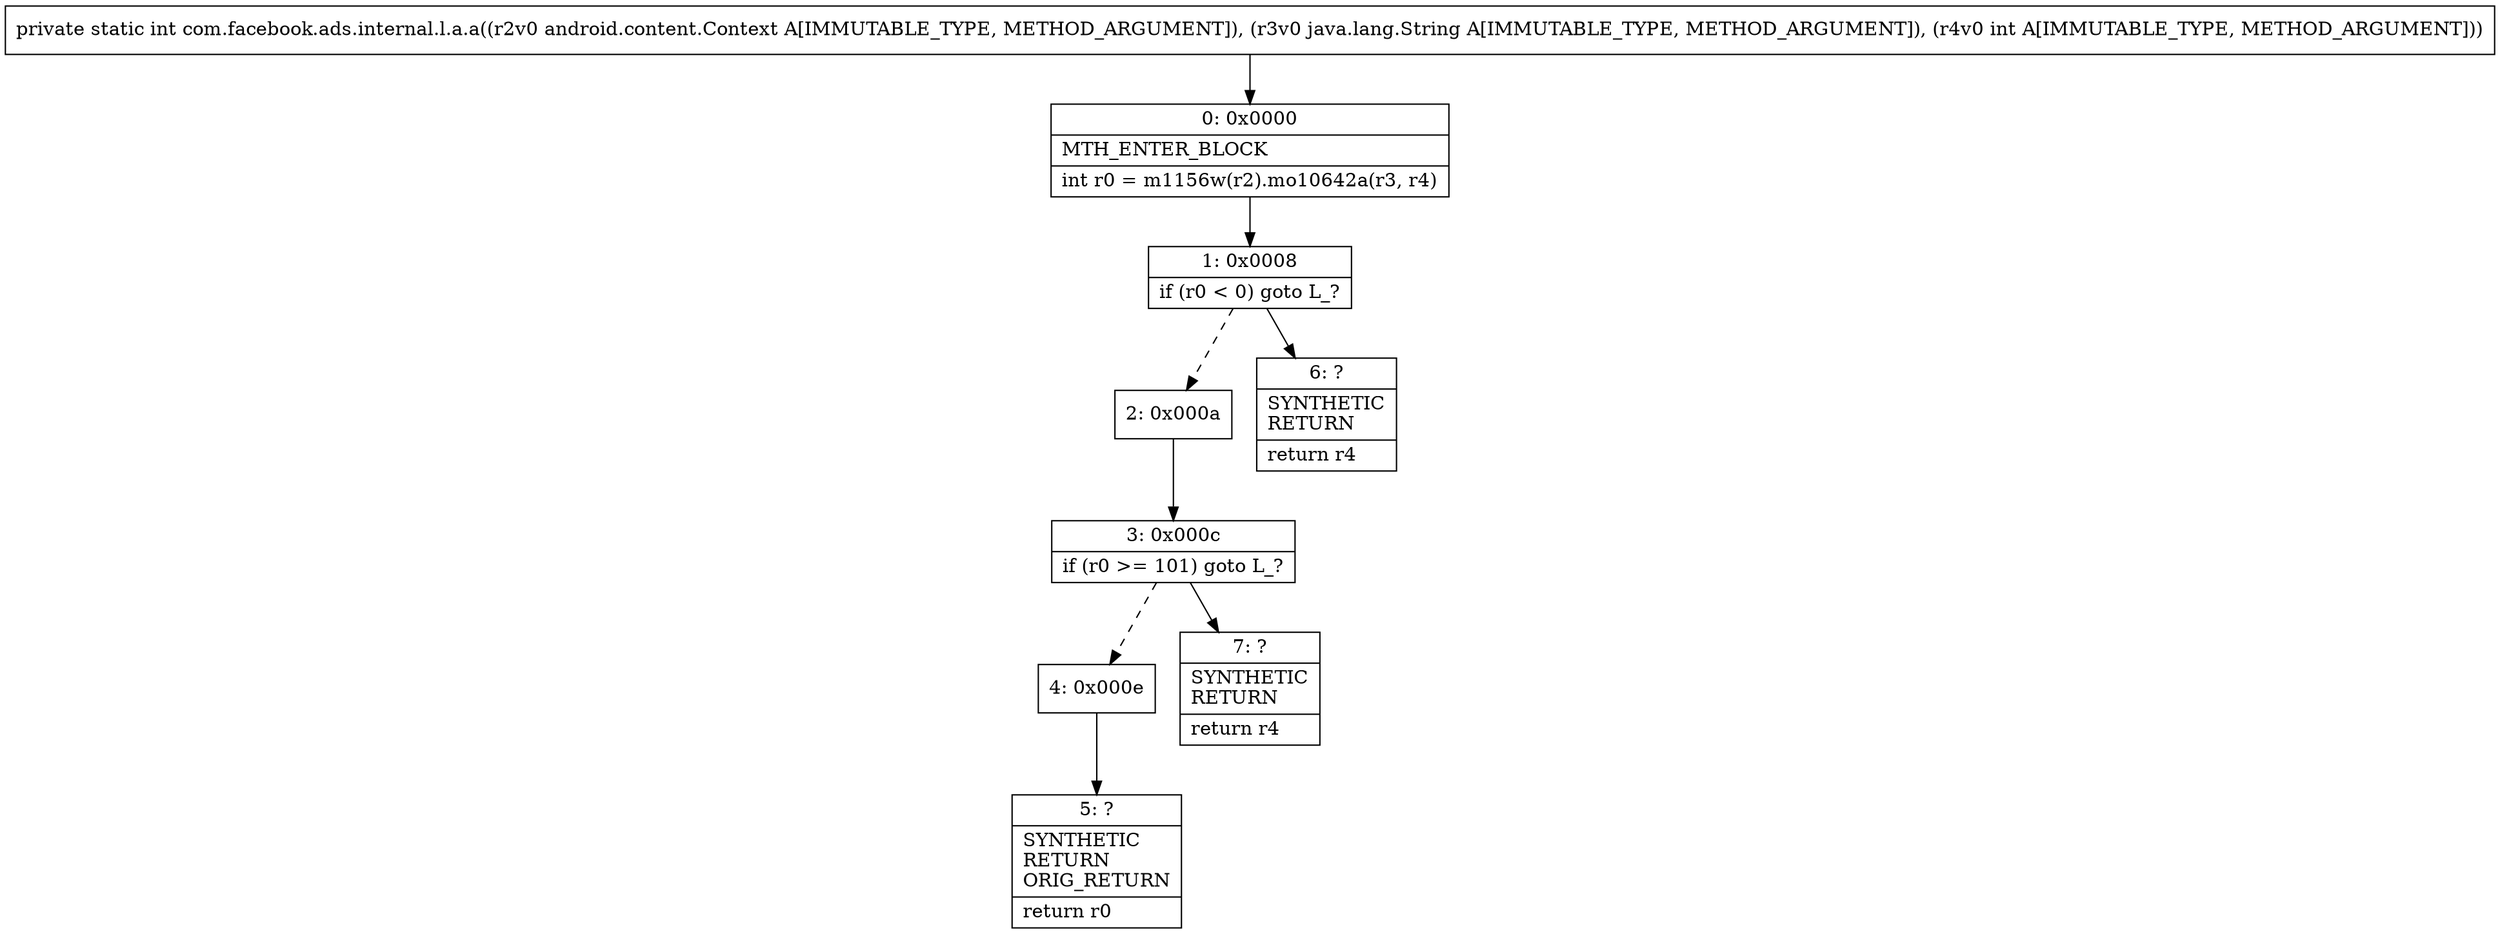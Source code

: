 digraph "CFG forcom.facebook.ads.internal.l.a.a(Landroid\/content\/Context;Ljava\/lang\/String;I)I" {
Node_0 [shape=record,label="{0\:\ 0x0000|MTH_ENTER_BLOCK\l|int r0 = m1156w(r2).mo10642a(r3, r4)\l}"];
Node_1 [shape=record,label="{1\:\ 0x0008|if (r0 \< 0) goto L_?\l}"];
Node_2 [shape=record,label="{2\:\ 0x000a}"];
Node_3 [shape=record,label="{3\:\ 0x000c|if (r0 \>= 101) goto L_?\l}"];
Node_4 [shape=record,label="{4\:\ 0x000e}"];
Node_5 [shape=record,label="{5\:\ ?|SYNTHETIC\lRETURN\lORIG_RETURN\l|return r0\l}"];
Node_6 [shape=record,label="{6\:\ ?|SYNTHETIC\lRETURN\l|return r4\l}"];
Node_7 [shape=record,label="{7\:\ ?|SYNTHETIC\lRETURN\l|return r4\l}"];
MethodNode[shape=record,label="{private static int com.facebook.ads.internal.l.a.a((r2v0 android.content.Context A[IMMUTABLE_TYPE, METHOD_ARGUMENT]), (r3v0 java.lang.String A[IMMUTABLE_TYPE, METHOD_ARGUMENT]), (r4v0 int A[IMMUTABLE_TYPE, METHOD_ARGUMENT])) }"];
MethodNode -> Node_0;
Node_0 -> Node_1;
Node_1 -> Node_2[style=dashed];
Node_1 -> Node_6;
Node_2 -> Node_3;
Node_3 -> Node_4[style=dashed];
Node_3 -> Node_7;
Node_4 -> Node_5;
}


